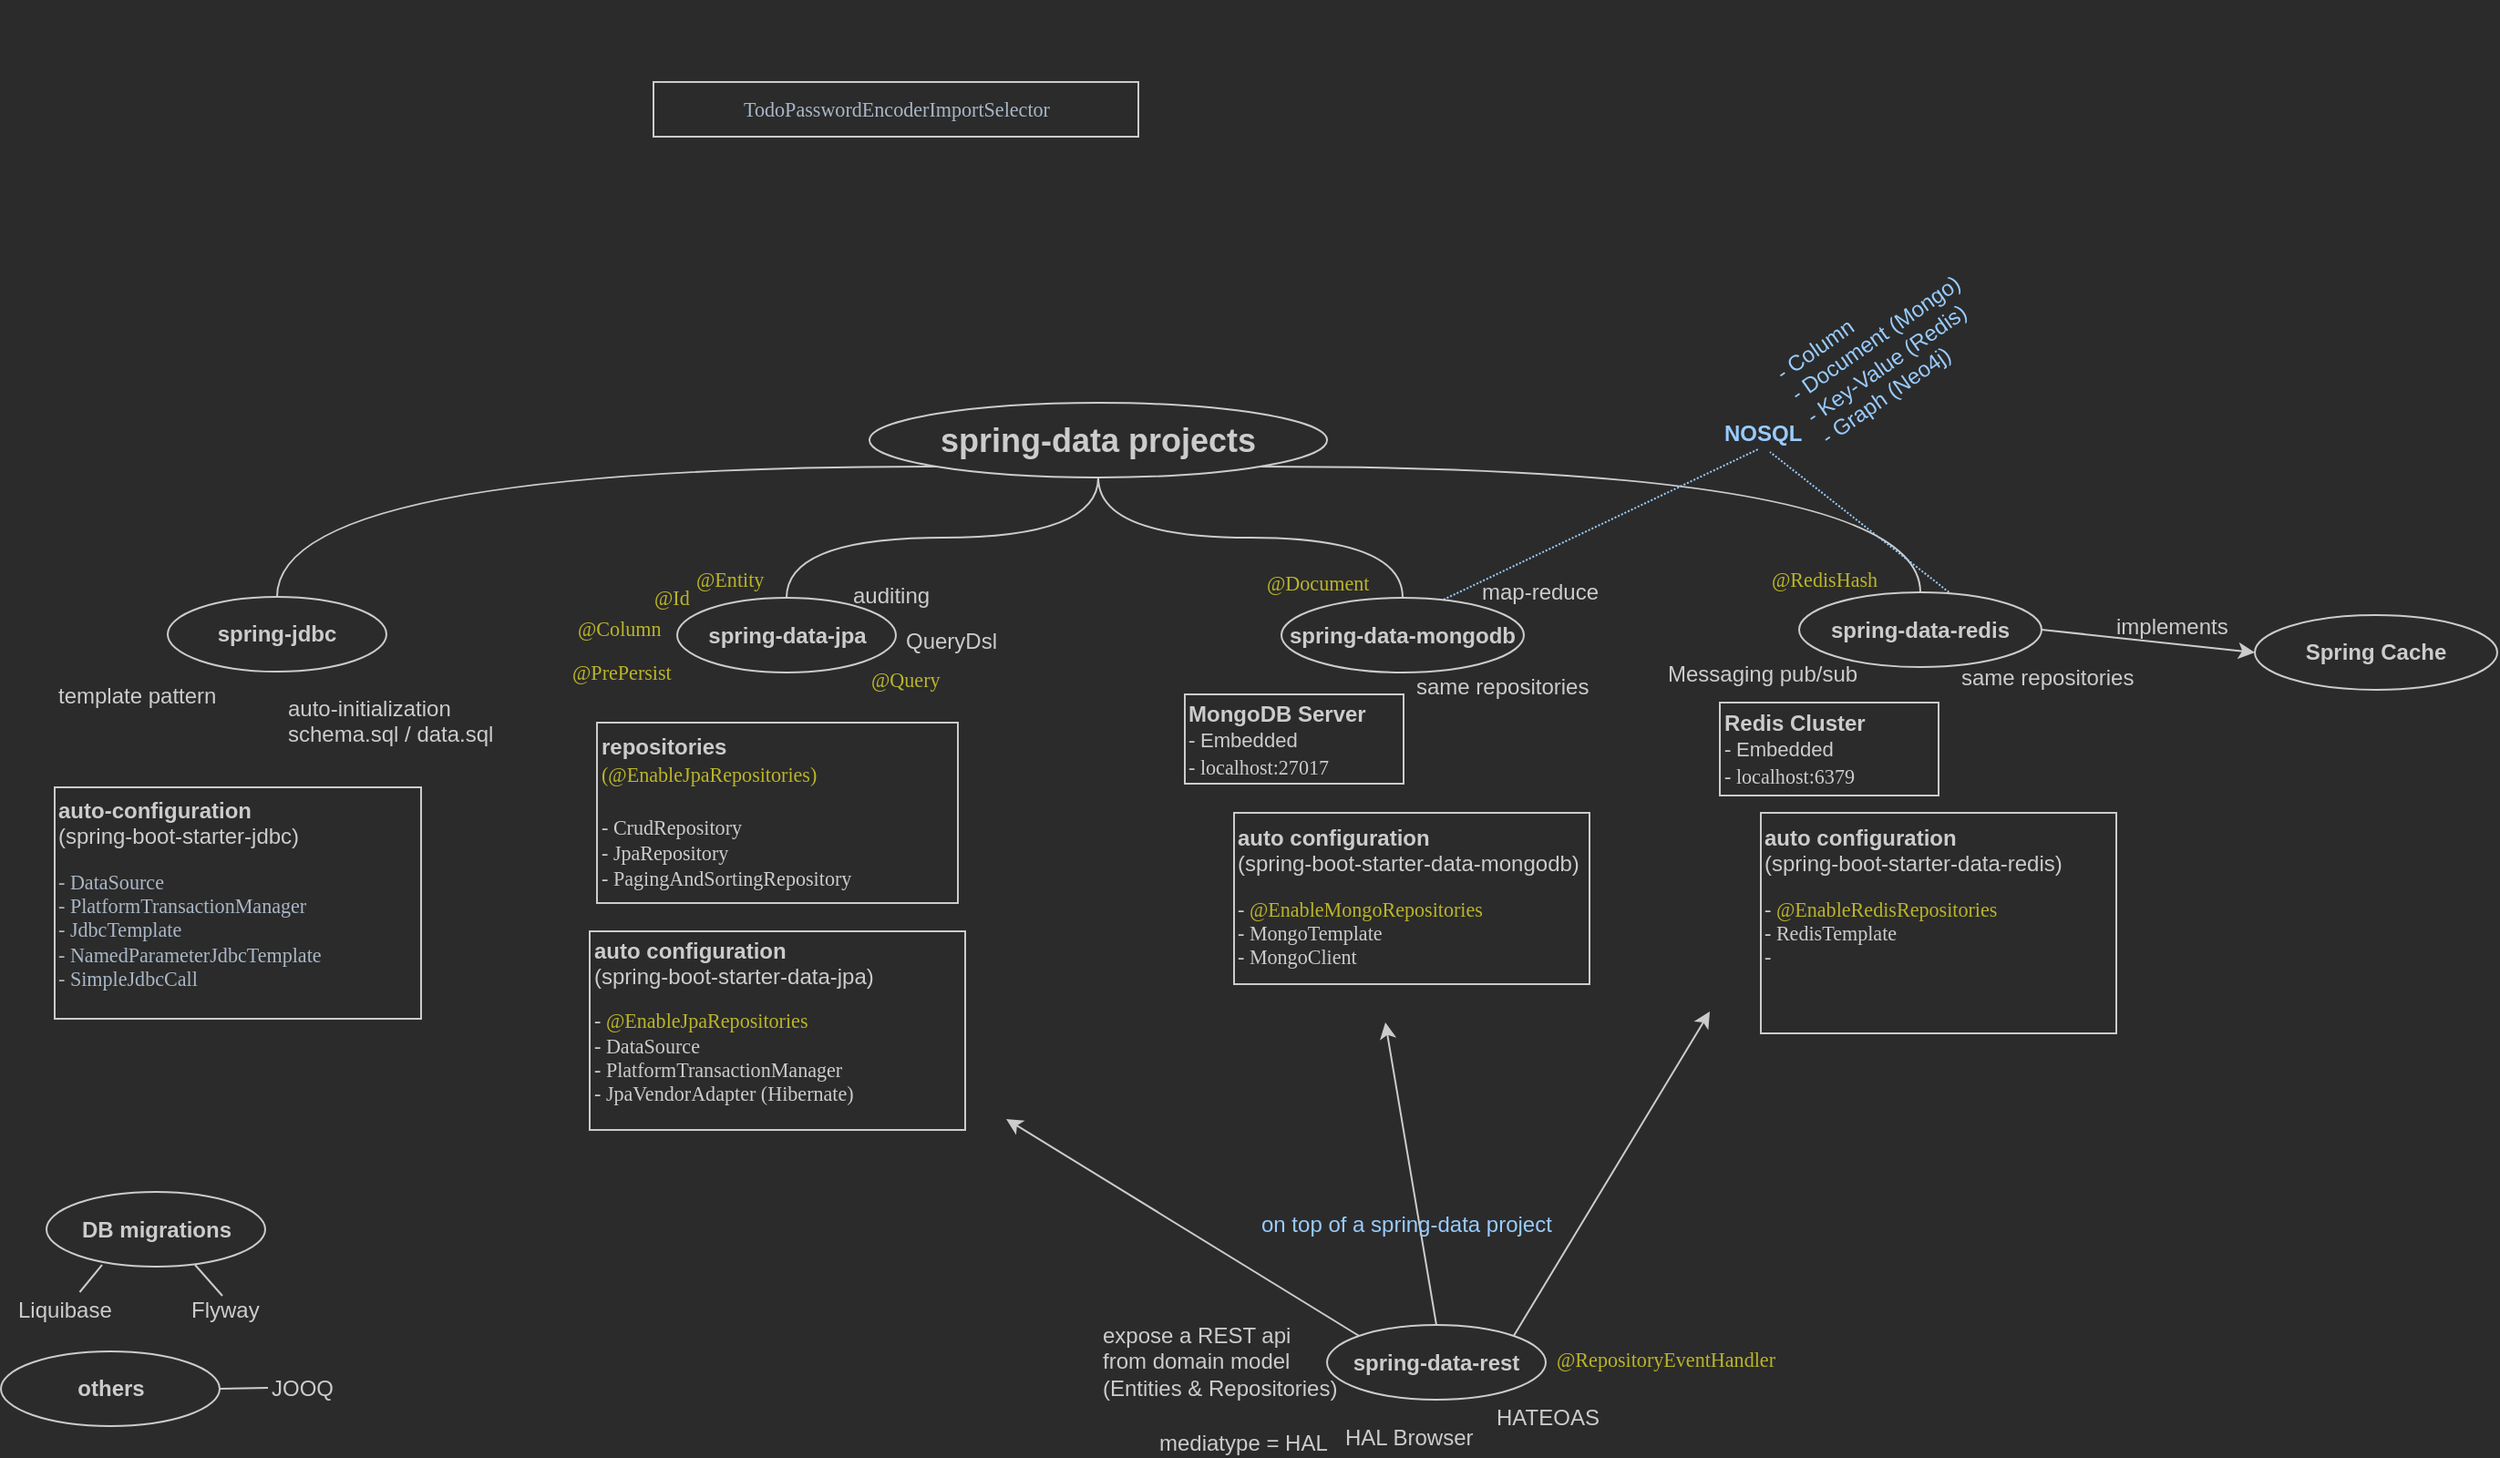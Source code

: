 <mxfile version="11.1.4" type="device"><diagram id="2p4s25PsWnLydMB6Q15i" name="Page-1"><mxGraphModel dx="1798" dy="511" grid="0" gridSize="10" guides="1" tooltips="1" connect="1" arrows="1" fold="1" page="0" pageScale="1" pageWidth="827" pageHeight="1169" background="#2b2b2b" math="0" shadow="0"><root><mxCell id="0"/><mxCell id="1" parent="0"/><mxCell id="MBEz02vB6BbBREDvc8-B-1" value="&lt;pre style=&quot;background-color: #2b2b2b ; color: #a9b7c6 ; font-family: &amp;#34;menlo&amp;#34; ; font-size: 8.3pt&quot;&gt;&lt;br&gt;&lt;/pre&gt;" style="text;html=1;resizable=0;points=[];autosize=1;align=left;verticalAlign=top;spacingTop=-4;" vertex="1" parent="1"><mxGeometry x="76" y="116" width="20" height="40" as="geometry"/></mxCell><mxCell id="MBEz02vB6BbBREDvc8-B-13" value="&lt;pre style=&quot;text-align: left ; background-color: rgb(43 , 43 , 43) ; color: rgb(169 , 183 , 198) ; font-family: &amp;#34;menlo&amp;#34; ; font-size: 8.3pt&quot;&gt;&lt;pre style=&quot;font-family: &amp;#34;menlo&amp;#34; ; font-size: 8.3pt&quot;&gt;TodoPasswordEncoderImportSelector&lt;/pre&gt;&lt;/pre&gt;" style="rounded=0;whiteSpace=wrap;html=1;fillColor=#2b2b2b;strokeColor=#CCCCCC;" vertex="1" parent="1"><mxGeometry x="54.5" y="161" width="266" height="30" as="geometry"/></mxCell><mxCell id="MBEz02vB6BbBREDvc8-B-52" style="edgeStyle=orthogonalEdgeStyle;curved=1;rounded=0;orthogonalLoop=1;jettySize=auto;html=1;exitX=0;exitY=1;exitDx=0;exitDy=0;entryX=0.5;entryY=0;entryDx=0;entryDy=0;endArrow=none;endFill=0;strokeColor=#CCCCCC;fontColor=#CCCCCC;" edge="1" parent="1" source="MBEz02vB6BbBREDvc8-B-34" target="MBEz02vB6BbBREDvc8-B-35"><mxGeometry relative="1" as="geometry"/></mxCell><mxCell id="MBEz02vB6BbBREDvc8-B-53" style="edgeStyle=orthogonalEdgeStyle;curved=1;rounded=0;orthogonalLoop=1;jettySize=auto;html=1;exitX=0.5;exitY=1;exitDx=0;exitDy=0;endArrow=none;endFill=0;strokeColor=#CCCCCC;fontColor=#CCCCCC;" edge="1" parent="1" source="MBEz02vB6BbBREDvc8-B-34" target="MBEz02vB6BbBREDvc8-B-36"><mxGeometry relative="1" as="geometry"/></mxCell><mxCell id="MBEz02vB6BbBREDvc8-B-54" style="edgeStyle=orthogonalEdgeStyle;curved=1;rounded=0;orthogonalLoop=1;jettySize=auto;html=1;exitX=0.5;exitY=1;exitDx=0;exitDy=0;entryX=0.5;entryY=0;entryDx=0;entryDy=0;endArrow=none;endFill=0;strokeColor=#CCCCCC;fontColor=#CCCCCC;" edge="1" parent="1" source="MBEz02vB6BbBREDvc8-B-34" target="MBEz02vB6BbBREDvc8-B-37"><mxGeometry relative="1" as="geometry"/></mxCell><mxCell id="MBEz02vB6BbBREDvc8-B-55" style="edgeStyle=orthogonalEdgeStyle;curved=1;rounded=0;orthogonalLoop=1;jettySize=auto;html=1;exitX=1;exitY=1;exitDx=0;exitDy=0;entryX=0.5;entryY=0;entryDx=0;entryDy=0;endArrow=none;endFill=0;strokeColor=#CCCCCC;fontColor=#CCCCCC;" edge="1" parent="1" source="MBEz02vB6BbBREDvc8-B-34" target="MBEz02vB6BbBREDvc8-B-38"><mxGeometry relative="1" as="geometry"/></mxCell><mxCell id="MBEz02vB6BbBREDvc8-B-34" value="spring-data projects" style="ellipse;whiteSpace=wrap;html=1;strokeColor=#CCCCCC;fillColor=#2b2b2b;fontColor=#CCCCCC;align=center;fontStyle=1;fontSize=18;" vertex="1" parent="1"><mxGeometry x="173" y="337" width="251" height="41" as="geometry"/></mxCell><mxCell id="MBEz02vB6BbBREDvc8-B-35" value="spring-jdbc" style="ellipse;whiteSpace=wrap;html=1;strokeColor=#CCCCCC;fillColor=#2b2b2b;fontColor=#CCCCCC;align=center;fontStyle=1" vertex="1" parent="1"><mxGeometry x="-212" y="443.5" width="120" height="41" as="geometry"/></mxCell><mxCell id="MBEz02vB6BbBREDvc8-B-36" value="spring-data-jpa" style="ellipse;whiteSpace=wrap;html=1;strokeColor=#CCCCCC;fillColor=#2b2b2b;fontColor=#CCCCCC;align=center;fontStyle=1" vertex="1" parent="1"><mxGeometry x="67.5" y="444" width="120" height="41" as="geometry"/></mxCell><mxCell id="MBEz02vB6BbBREDvc8-B-78" style="edgeStyle=none;rounded=0;orthogonalLoop=1;jettySize=auto;html=1;exitX=0.669;exitY=0.024;exitDx=0;exitDy=0;entryX=0.404;entryY=1.357;entryDx=0;entryDy=0;entryPerimeter=0;endArrow=none;endFill=0;strokeColor=#99CCFF;fontSize=12;fontColor=#99CCFF;exitPerimeter=0;dashed=1;dashPattern=1 1;" edge="1" parent="1" source="MBEz02vB6BbBREDvc8-B-37" target="MBEz02vB6BbBREDvc8-B-77"><mxGeometry relative="1" as="geometry"/></mxCell><mxCell id="MBEz02vB6BbBREDvc8-B-37" value="spring-data-mongodb" style="ellipse;whiteSpace=wrap;html=1;strokeColor=#CCCCCC;fillColor=#2b2b2b;fontColor=#CCCCCC;align=center;fontStyle=1" vertex="1" parent="1"><mxGeometry x="399" y="444" width="133" height="41" as="geometry"/></mxCell><mxCell id="MBEz02vB6BbBREDvc8-B-84" style="edgeStyle=none;rounded=0;orthogonalLoop=1;jettySize=auto;html=1;exitX=0.677;exitY=0.149;exitDx=0;exitDy=0;endArrow=none;endFill=0;strokeColor=#99CCFF;fontSize=12;fontColor=#99CCFF;exitPerimeter=0;dashed=1;dashPattern=1 1;" edge="1" parent="1" source="MBEz02vB6BbBREDvc8-B-38"><mxGeometry relative="1" as="geometry"><mxPoint x="667" y="364" as="targetPoint"/></mxGeometry></mxCell><mxCell id="MBEz02vB6BbBREDvc8-B-99" style="edgeStyle=none;rounded=0;orthogonalLoop=1;jettySize=auto;html=1;exitX=1;exitY=0.5;exitDx=0;exitDy=0;entryX=0;entryY=0.5;entryDx=0;entryDy=0;endArrow=classic;endFill=1;strokeColor=#CCCCCC;fontSize=12;fontColor=#99CCFF;startArrow=none;startFill=0;" edge="1" parent="1" source="MBEz02vB6BbBREDvc8-B-38" target="MBEz02vB6BbBREDvc8-B-97"><mxGeometry relative="1" as="geometry"/></mxCell><mxCell id="MBEz02vB6BbBREDvc8-B-38" value="spring-data-redis" style="ellipse;whiteSpace=wrap;html=1;strokeColor=#CCCCCC;fillColor=#2b2b2b;fontColor=#CCCCCC;align=center;fontStyle=1" vertex="1" parent="1"><mxGeometry x="683" y="441" width="133" height="41" as="geometry"/></mxCell><mxCell id="MBEz02vB6BbBREDvc8-B-39" value="&lt;pre style=&quot;background-color: #2b2b2b ; color: #a9b7c6 ; font-family: &amp;#34;menlo&amp;#34; ; font-size: 8.3pt&quot;&gt;&lt;br&gt;&lt;/pre&gt;" style="text;html=1;resizable=0;points=[];autosize=1;align=left;verticalAlign=top;spacingTop=-3;fontColor=#CCCCCC;" vertex="1" parent="1"><mxGeometry x="-177" y="531.5" width="10" height="37" as="geometry"/></mxCell><mxCell id="MBEz02vB6BbBREDvc8-B-48" value="auto-initialization&lt;br&gt;schema.sql / data.sql" style="text;html=1;resizable=0;points=[];autosize=1;align=left;verticalAlign=top;spacingTop=-4;fontColor=#CCCCCC;" vertex="1" parent="1"><mxGeometry x="-148.5" y="494.5" width="123" height="28" as="geometry"/></mxCell><mxCell id="MBEz02vB6BbBREDvc8-B-50" value="template pattern" style="text;html=1;resizable=0;points=[];autosize=1;align=left;verticalAlign=top;spacingTop=-4;fontColor=#CCCCCC;" vertex="1" parent="1"><mxGeometry x="-274" y="487.5" width="97" height="14" as="geometry"/></mxCell><mxCell id="MBEz02vB6BbBREDvc8-B-56" value="&lt;pre style=&quot;background-color: #2b2b2b ; color: #a9b7c6 ; font-family: &amp;#34;menlo&amp;#34; ; font-size: 8.3pt&quot;&gt;&lt;span style=&quot;color: #bbb529&quot;&gt;@Entity&lt;/span&gt;&lt;/pre&gt;" style="text;html=1;resizable=0;points=[];autosize=1;align=left;verticalAlign=top;spacingTop=-4;fontSize=18;fontColor=#CCCCCC;" vertex="1" parent="1"><mxGeometry x="76" y="413.5" width="57" height="44" as="geometry"/></mxCell><mxCell id="MBEz02vB6BbBREDvc8-B-59" value="&lt;font style=&quot;font-size: 12px&quot;&gt;auditing&lt;/font&gt;" style="text;html=1;resizable=0;points=[];autosize=1;align=left;verticalAlign=top;spacingTop=-4;fontSize=18;fontColor=#CCCCCC;" vertex="1" parent="1"><mxGeometry x="161.5" y="427.5" width="52" height="24" as="geometry"/></mxCell><mxCell id="MBEz02vB6BbBREDvc8-B-62" value="&lt;pre style=&quot;background-color: #2b2b2b ; color: #a9b7c6 ; font-family: &amp;#34;menlo&amp;#34; ; font-size: 8.3pt&quot;&gt;&lt;span style=&quot;color: #bbb529&quot;&gt;@Query&lt;/span&gt;&lt;/pre&gt;" style="text;html=1;resizable=0;points=[];autosize=1;align=left;verticalAlign=top;spacingTop=-4;fontSize=18;fontColor=#CCCCCC;" vertex="1" parent="1"><mxGeometry x="171.5" y="468.5" width="50" height="44" as="geometry"/></mxCell><mxCell id="MBEz02vB6BbBREDvc8-B-63" value="&lt;font style=&quot;font-size: 12px&quot;&gt;QueryDsl&lt;/font&gt;" style="text;html=1;resizable=0;points=[];autosize=1;align=left;verticalAlign=top;spacingTop=-4;fontSize=18;fontColor=#CCCCCC;" vertex="1" parent="1"><mxGeometry x="190.5" y="452.5" width="60" height="24" as="geometry"/></mxCell><mxCell id="MBEz02vB6BbBREDvc8-B-66" value="&lt;pre style=&quot;background-color: #2b2b2b ; color: #a9b7c6 ; font-family: &amp;#34;menlo&amp;#34; ; font-size: 8.3pt&quot;&gt;&lt;span style=&quot;color: #bbb529&quot;&gt;@Column&lt;/span&gt;&lt;/pre&gt;" style="text;html=1;resizable=0;points=[];autosize=1;align=left;verticalAlign=top;spacingTop=-4;fontSize=18;fontColor=#CCCCCC;" vertex="1" parent="1"><mxGeometry x="10.5" y="441" width="57" height="44" as="geometry"/></mxCell><mxCell id="MBEz02vB6BbBREDvc8-B-67" value="&lt;pre style=&quot;background-color: #2b2b2b ; color: #a9b7c6 ; font-family: &amp;#34;menlo&amp;#34; ; font-size: 8.3pt&quot;&gt;&lt;span style=&quot;color: #bbb529&quot;&gt;@PrePersist&lt;/span&gt;&lt;/pre&gt;" style="text;html=1;resizable=0;points=[];autosize=1;align=left;verticalAlign=top;spacingTop=-4;fontSize=18;fontColor=#CCCCCC;" vertex="1" parent="1"><mxGeometry x="7.5" y="464.5" width="83" height="44" as="geometry"/></mxCell><mxCell id="MBEz02vB6BbBREDvc8-B-68" value="&lt;pre style=&quot;background-color: #2b2b2b ; color: #a9b7c6 ; font-family: &amp;#34;menlo&amp;#34; ; font-size: 8.3pt&quot;&gt;&lt;span style=&quot;color: #bbb529&quot;&gt;@Id&lt;/span&gt;&lt;/pre&gt;" style="text;html=1;resizable=0;points=[];autosize=1;align=left;verticalAlign=top;spacingTop=-4;fontSize=18;fontColor=#CCCCCC;" vertex="1" parent="1"><mxGeometry x="52.5" y="423.5" width="30" height="44" as="geometry"/></mxCell><mxCell id="MBEz02vB6BbBREDvc8-B-72" value="&lt;pre style=&quot;background-color: #2b2b2b ; color: #a9b7c6 ; font-family: &amp;#34;menlo&amp;#34; ; font-size: 8.3pt&quot;&gt;&lt;span style=&quot;color: #bbb529&quot;&gt;@Document&lt;/span&gt;&lt;/pre&gt;" style="text;html=1;resizable=0;points=[];autosize=1;align=left;verticalAlign=top;spacingTop=-4;fontSize=18;fontColor=#CCCCCC;" vertex="1" parent="1"><mxGeometry x="389" y="415.5" width="70" height="44" as="geometry"/></mxCell><mxCell id="MBEz02vB6BbBREDvc8-B-76" value="&lt;font style=&quot;font-size: 12px&quot;&gt;map-reduce&lt;/font&gt;" style="text;html=1;resizable=0;points=[];autosize=1;align=left;verticalAlign=top;spacingTop=-4;fontSize=18;fontColor=#CCCCCC;" vertex="1" parent="1"><mxGeometry x="506.5" y="425.5" width="74" height="24" as="geometry"/></mxCell><mxCell id="MBEz02vB6BbBREDvc8-B-77" value="NOSQL" style="text;html=1;resizable=0;points=[];autosize=1;align=left;verticalAlign=top;spacingTop=-4;fontSize=12;fontColor=#99CCFF;fontStyle=1" vertex="1" parent="1"><mxGeometry x="639.5" y="343.5" width="52" height="14" as="geometry"/></mxCell><mxCell id="MBEz02vB6BbBREDvc8-B-79" value="- Column&lt;br&gt;- Document (Mongo)&lt;br&gt;- Key-Value (Redis)&lt;br&gt;- Graph (Neo4j)" style="text;html=1;resizable=0;points=[];autosize=1;align=left;verticalAlign=top;spacingTop=-4;fontSize=12;fontColor=#99CCFF;rotation=-35;" vertex="1" parent="1"><mxGeometry x="670" y="275.5" width="120" height="56" as="geometry"/></mxCell><mxCell id="MBEz02vB6BbBREDvc8-B-80" value="&lt;font style=&quot;font-size: 12px&quot;&gt;same repositories&lt;/font&gt;" style="text;html=1;resizable=0;points=[];autosize=1;align=left;verticalAlign=top;spacingTop=-4;fontSize=18;fontColor=#CCCCCC;" vertex="1" parent="1"><mxGeometry x="470.5" y="477.5" width="105" height="24" as="geometry"/></mxCell><mxCell id="MBEz02vB6BbBREDvc8-B-91" value="&lt;b style=&quot;color: rgb(204 , 204 , 204) ; text-align: center ; white-space: normal&quot;&gt;auto configuration&lt;br&gt;&lt;/b&gt;&lt;span style=&quot;color: rgb(204 , 204 , 204) ; text-align: center ; white-space: normal&quot;&gt;(spring-boot-starter-data-mongodb)&lt;br&gt;&lt;/span&gt;&lt;pre style=&quot;color: rgb(204 , 204 , 204) ; font-size: 8.3pt ; font-family: &amp;#34;menlo&amp;#34;&quot;&gt;- &lt;font color=&quot;#bbb529&quot; style=&quot;font-size: 8.3pt ; white-space: normal&quot;&gt;@EnableMongoRepositories&lt;br&gt;&lt;/font&gt;- MongoTemplate&lt;br&gt;- MongoClient&lt;/pre&gt;" style="rounded=0;whiteSpace=wrap;html=1;glass=0;strokeColor=#CCCCCC;fillColor=none;fontSize=12;fontColor=#99CCFF;align=left;verticalAlign=top;" vertex="1" parent="1"><mxGeometry x="373" y="562" width="195" height="94" as="geometry"/></mxCell><mxCell id="MBEz02vB6BbBREDvc8-B-93" value="&lt;span style=&quot;color: rgb(204 , 204 , 204) ; text-align: center ; white-space: normal&quot;&gt;&lt;b&gt;auto-configuration&lt;/b&gt;&lt;br&gt;(spring-boot-starter-jdbc)&lt;br&gt;&lt;/span&gt;&lt;pre style=&quot;background-color: rgb(43 , 43 , 43) ; color: rgb(169 , 183 , 198) ; font-family: &amp;#34;menlo&amp;#34; ; font-size: 8.3pt&quot;&gt;- DataSource&lt;br&gt;- PlatformTransactionManager&lt;br&gt;- JdbcTemplate&lt;br&gt;- NamedParameterJdbcTemplate&lt;br&gt;- SimpleJdbcCall&lt;/pre&gt;" style="rounded=0;whiteSpace=wrap;html=1;glass=0;strokeColor=#CCCCCC;fillColor=none;fontSize=12;fontColor=#99CCFF;align=left;" vertex="1" parent="1"><mxGeometry x="-274" y="548" width="201" height="127" as="geometry"/></mxCell><mxCell id="MBEz02vB6BbBREDvc8-B-94" value="&lt;span style=&quot;color: rgb(204 , 204 , 204) ; text-align: center ; white-space: normal&quot;&gt;&lt;b&gt;repositories&lt;br&gt;&lt;/b&gt;&lt;/span&gt;&lt;span style=&quot;color: rgb(187 , 181 , 41) ; font-family: &amp;#34;menlo&amp;#34; ; font-size: 8.3pt&quot;&gt;(@EnableJpaRepositories)&lt;/span&gt;&lt;span style=&quot;color: rgb(204 , 204 , 204) ; text-align: center ; white-space: normal&quot;&gt;&lt;b&gt;&lt;br&gt;&lt;/b&gt;&lt;/span&gt;&lt;span style=&quot;color: rgb(204 , 204 , 204) ; font-family: &amp;#34;menlo&amp;#34; ; font-size: 8.3pt ; background-color: rgb(43 , 43 , 43)&quot;&gt;&lt;br&gt;- CrudRepository&lt;br&gt;&lt;/span&gt;&lt;span style=&quot;color: rgb(204 , 204 , 204) ; font-family: &amp;#34;menlo&amp;#34; ; font-size: 8.3pt ; background-color: rgb(43 , 43 , 43)&quot;&gt;- JpaRepository&lt;br&gt;&lt;/span&gt;&lt;span style=&quot;color: rgb(204 , 204 , 204) ; font-family: &amp;#34;menlo&amp;#34; ; font-size: 8.3pt ; background-color: rgb(43 , 43 , 43)&quot;&gt;- PagingAndSortingRepository&lt;/span&gt;" style="rounded=0;whiteSpace=wrap;html=1;glass=0;strokeColor=#CCCCCC;fillColor=none;fontSize=12;fontColor=#99CCFF;align=left;" vertex="1" parent="1"><mxGeometry x="23.5" y="512.5" width="198" height="99" as="geometry"/></mxCell><mxCell id="MBEz02vB6BbBREDvc8-B-95" value="&lt;span style=&quot;color: rgb(204 , 204 , 204) ; text-align: center ; white-space: normal&quot;&gt;&lt;b&gt;auto configuration&lt;br&gt;&lt;/b&gt;(spring-boot-starter-data-jpa)&lt;br&gt;&lt;/span&gt;&lt;pre style=&quot;color: rgb(204 , 204 , 204) ; background-color: rgb(43 , 43 , 43) ; font-family: &amp;#34;menlo&amp;#34; ; font-size: 8.3pt&quot;&gt;&lt;pre style=&quot;font-family: &amp;#34;menlo&amp;#34; ; font-size: 8.3pt&quot;&gt;-&lt;font color=&quot;#bbb529&quot;&gt; @EnableJpaRepositories&lt;br&gt;&lt;/font&gt;- DataSource&lt;br&gt;- PlatformTransactionManager&lt;br&gt;- JpaVendorAdapter (Hibernate)&lt;/pre&gt;&lt;/pre&gt;" style="rounded=0;whiteSpace=wrap;html=1;glass=0;strokeColor=#CCCCCC;fillColor=none;fontSize=12;fontColor=#99CCFF;align=left;" vertex="1" parent="1"><mxGeometry x="19.5" y="627" width="206" height="109" as="geometry"/></mxCell><mxCell id="MBEz02vB6BbBREDvc8-B-96" value="&lt;span style=&quot;color: rgb(204 , 204 , 204) ; text-align: center ; white-space: normal&quot;&gt;&lt;b&gt;MongoDB Server&lt;/b&gt;&lt;/span&gt;&lt;span style=&quot;color: rgb(204 , 204 , 204) ; font-size: 8.3pt ; background-color: rgb(43 , 43 , 43) ; font-family: &amp;#34;menlo&amp;#34;&quot;&gt;&lt;br&gt;-&amp;nbsp;&lt;/span&gt;&lt;span style=&quot;color: rgb(204 , 204 , 204) ; font-size: 8.3pt ; background-color: rgb(43 , 43 , 43)&quot;&gt;Embedded&lt;br&gt;&lt;/span&gt;&lt;span style=&quot;color: rgb(204 , 204 , 204) ; font-family: &amp;#34;menlo&amp;#34; ; font-size: 8.3pt ; background-color: rgb(43 , 43 , 43)&quot;&gt;-&amp;nbsp;&lt;/span&gt;&lt;span style=&quot;color: rgb(204 , 204 , 204) ; font-family: &amp;#34;menlo&amp;#34; ; background-color: rgb(43 , 43 , 43) ; font-size: 11.067px&quot;&gt;localhost:27017&lt;br&gt;&lt;/span&gt;" style="rounded=0;whiteSpace=wrap;html=1;glass=0;strokeColor=#CCCCCC;fillColor=none;fontSize=12;fontColor=#99CCFF;align=left;" vertex="1" parent="1"><mxGeometry x="346" y="497" width="120" height="49" as="geometry"/></mxCell><mxCell id="MBEz02vB6BbBREDvc8-B-97" value="Spring Cache" style="ellipse;whiteSpace=wrap;html=1;strokeColor=#CCCCCC;fillColor=#2b2b2b;fontColor=#CCCCCC;align=center;fontStyle=1" vertex="1" parent="1"><mxGeometry x="933" y="453.5" width="133" height="41" as="geometry"/></mxCell><mxCell id="MBEz02vB6BbBREDvc8-B-100" value="&lt;font color=&quot;#cccccc&quot;&gt;implements&lt;/font&gt;" style="text;html=1;resizable=0;points=[];autosize=1;align=left;verticalAlign=top;spacingTop=-4;fontSize=12;fontColor=#99CCFF;" vertex="1" parent="1"><mxGeometry x="855" y="449.5" width="71" height="14" as="geometry"/></mxCell><mxCell id="MBEz02vB6BbBREDvc8-B-101" value="&lt;pre style=&quot;background-color: #2b2b2b ; color: #a9b7c6 ; font-family: &amp;#34;menlo&amp;#34; ; font-size: 8.3pt&quot;&gt;&lt;span style=&quot;color: #bbb529&quot;&gt;@RedisHash&lt;/span&gt;&lt;/pre&gt;" style="text;html=1;resizable=0;points=[];autosize=1;align=left;verticalAlign=top;spacingTop=-4;fontSize=18;fontColor=#CCCCCC;" vertex="1" parent="1"><mxGeometry x="665.5" y="413.5" width="77" height="44" as="geometry"/></mxCell><mxCell id="MBEz02vB6BbBREDvc8-B-102" value="&lt;span style=&quot;color: rgb(204 , 204 , 204) ; text-align: center ; white-space: normal&quot;&gt;&lt;b&gt;Redis Cluster&lt;/b&gt;&lt;/span&gt;&lt;span style=&quot;color: rgb(204 , 204 , 204) ; font-size: 8.3pt ; background-color: rgb(43 , 43 , 43) ; font-family: &amp;#34;menlo&amp;#34;&quot;&gt;&lt;br&gt;&lt;/span&gt;&lt;span style=&quot;color: rgb(204 , 204 , 204) ; font-size: 8.3pt ; background-color: rgb(43 , 43 , 43) ; font-family: &amp;#34;menlo&amp;#34;&quot;&gt;-&amp;nbsp;&lt;/span&gt;&lt;span style=&quot;color: rgb(204 , 204 , 204) ; font-size: 8.3pt ; background-color: rgb(43 , 43 , 43)&quot;&gt;Embedded&lt;br&gt;&lt;/span&gt;&lt;span style=&quot;color: rgb(204 , 204 , 204) ; font-family: &amp;#34;menlo&amp;#34; ; font-size: 8.3pt ; background-color: rgb(43 , 43 , 43)&quot;&gt;-&amp;nbsp;&lt;/span&gt;&lt;span style=&quot;color: rgb(204 , 204 , 204) ; font-family: &amp;#34;menlo&amp;#34; ; background-color: rgb(43 , 43 , 43) ; font-size: 11.067px&quot;&gt;localhost:6379&lt;br&gt;&lt;/span&gt;" style="rounded=0;whiteSpace=wrap;html=1;glass=0;strokeColor=#CCCCCC;fillColor=none;fontSize=12;fontColor=#99CCFF;align=left;" vertex="1" parent="1"><mxGeometry x="639.5" y="501.5" width="120" height="51" as="geometry"/></mxCell><mxCell id="MBEz02vB6BbBREDvc8-B-103" value="&lt;b style=&quot;color: rgb(204 , 204 , 204) ; text-align: center ; white-space: normal&quot;&gt;auto configuration&lt;br&gt;&lt;/b&gt;&lt;span style=&quot;color: rgb(204 , 204 , 204) ; text-align: center ; white-space: normal&quot;&gt;(spring-boot-starter-data-redis)&lt;br&gt;&lt;/span&gt;&lt;pre style=&quot;color: rgb(204 , 204 , 204) ; font-size: 8.3pt ; font-family: &amp;#34;menlo&amp;#34;&quot;&gt;- &lt;font color=&quot;#bbb529&quot; style=&quot;font-size: 8.3pt ; white-space: normal&quot;&gt;@EnableRedisRepositories&lt;br&gt;&lt;/font&gt;- RedisTemplate&lt;br&gt;-&lt;/pre&gt;" style="rounded=0;whiteSpace=wrap;html=1;glass=0;strokeColor=#CCCCCC;fillColor=none;fontSize=12;fontColor=#99CCFF;align=left;verticalAlign=top;" vertex="1" parent="1"><mxGeometry x="662" y="562" width="195" height="121" as="geometry"/></mxCell><mxCell id="MBEz02vB6BbBREDvc8-B-104" value="&lt;font style=&quot;font-size: 12px&quot;&gt;same repositories&lt;/font&gt;" style="text;html=1;resizable=0;points=[];autosize=1;align=left;verticalAlign=top;spacingTop=-4;fontSize=18;fontColor=#CCCCCC;" vertex="1" parent="1"><mxGeometry x="769.5" y="473" width="105" height="24" as="geometry"/></mxCell><mxCell id="MBEz02vB6BbBREDvc8-B-106" value="&lt;font style=&quot;font-size: 12px&quot;&gt;Messaging pub/sub&lt;br&gt;&lt;/font&gt;" style="text;html=1;resizable=0;points=[];autosize=1;align=left;verticalAlign=top;spacingTop=-4;fontSize=18;fontColor=#CCCCCC;" vertex="1" parent="1"><mxGeometry x="608.5" y="471" width="114" height="24" as="geometry"/></mxCell><mxCell id="MBEz02vB6BbBREDvc8-B-108" style="edgeStyle=none;rounded=0;orthogonalLoop=1;jettySize=auto;html=1;exitX=0;exitY=0;exitDx=0;exitDy=0;startArrow=none;startFill=0;endArrow=classic;endFill=1;strokeColor=#CCCCCC;fontSize=12;fontColor=#99CCFF;" edge="1" parent="1" source="MBEz02vB6BbBREDvc8-B-107"><mxGeometry relative="1" as="geometry"><mxPoint x="248" y="730" as="targetPoint"/></mxGeometry></mxCell><mxCell id="MBEz02vB6BbBREDvc8-B-109" style="edgeStyle=none;rounded=0;orthogonalLoop=1;jettySize=auto;html=1;exitX=0.5;exitY=0;exitDx=0;exitDy=0;startArrow=none;startFill=0;endArrow=classic;endFill=1;strokeColor=#CCCCCC;fontSize=12;fontColor=#99CCFF;" edge="1" parent="1" source="MBEz02vB6BbBREDvc8-B-107"><mxGeometry relative="1" as="geometry"><mxPoint x="456" y="677" as="targetPoint"/></mxGeometry></mxCell><mxCell id="MBEz02vB6BbBREDvc8-B-110" style="edgeStyle=none;rounded=0;orthogonalLoop=1;jettySize=auto;html=1;exitX=1;exitY=0;exitDx=0;exitDy=0;startArrow=none;startFill=0;endArrow=classic;endFill=1;strokeColor=#CCCCCC;fontSize=12;fontColor=#99CCFF;" edge="1" parent="1" source="MBEz02vB6BbBREDvc8-B-107"><mxGeometry relative="1" as="geometry"><mxPoint x="634" y="671" as="targetPoint"/></mxGeometry></mxCell><mxCell id="MBEz02vB6BbBREDvc8-B-107" value="spring-data-rest" style="ellipse;whiteSpace=wrap;html=1;strokeColor=#CCCCCC;fillColor=#2b2b2b;fontColor=#CCCCCC;align=center;fontStyle=1" vertex="1" parent="1"><mxGeometry x="424" y="843" width="120" height="41" as="geometry"/></mxCell><mxCell id="MBEz02vB6BbBREDvc8-B-111" value="on top of a spring-data project" style="text;html=1;resizable=0;points=[];autosize=1;align=left;verticalAlign=top;spacingTop=-4;fontSize=12;fontColor=#99CCFF;" vertex="1" parent="1"><mxGeometry x="386" y="778" width="169" height="14" as="geometry"/></mxCell><mxCell id="MBEz02vB6BbBREDvc8-B-113" value="expose a REST api &lt;br&gt;from domain model &lt;br&gt;(Entities &amp;amp; Repositories)" style="text;html=1;resizable=0;points=[];autosize=1;align=left;verticalAlign=top;spacingTop=-4;fontSize=12;fontColor=#CCCCCC;" vertex="1" parent="1"><mxGeometry x="298.5" y="839" width="139" height="42" as="geometry"/></mxCell><mxCell id="MBEz02vB6BbBREDvc8-B-114" value="mediatype = HAL" style="text;html=1;resizable=0;points=[];autosize=1;align=left;verticalAlign=top;spacingTop=-4;fontSize=12;fontColor=#CCCCCC;" vertex="1" parent="1"><mxGeometry x="330" y="898" width="102" height="14" as="geometry"/></mxCell><mxCell id="MBEz02vB6BbBREDvc8-B-115" value="HAL Browser" style="text;html=1;resizable=0;points=[];autosize=1;align=left;verticalAlign=top;spacingTop=-4;fontSize=12;fontColor=#CCCCCC;" vertex="1" parent="1"><mxGeometry x="432" y="895" width="81" height="14" as="geometry"/></mxCell><mxCell id="MBEz02vB6BbBREDvc8-B-116" value="HATEOAS" style="text;html=1;resizable=0;points=[];autosize=1;align=left;verticalAlign=top;spacingTop=-4;fontSize=12;fontColor=#CCCCCC;" vertex="1" parent="1"><mxGeometry x="514.5" y="884" width="66" height="14" as="geometry"/></mxCell><mxCell id="MBEz02vB6BbBREDvc8-B-117" value="&lt;pre style=&quot;background-color: #2b2b2b ; color: #a9b7c6 ; font-family: &amp;#34;menlo&amp;#34; ; font-size: 8.3pt&quot;&gt;&lt;span style=&quot;color: #bbb529&quot;&gt;@RepositoryEventHandler&lt;/span&gt;&lt;/pre&gt;" style="text;html=1;resizable=0;points=[];autosize=1;align=left;verticalAlign=top;spacingTop=-4;fontSize=12;fontColor=#CCCCCC;" vertex="1" parent="1"><mxGeometry x="547.5" y="842" width="163" height="36" as="geometry"/></mxCell><mxCell id="MBEz02vB6BbBREDvc8-B-125" style="edgeStyle=none;rounded=0;orthogonalLoop=1;jettySize=auto;html=1;exitX=0.254;exitY=0.976;exitDx=0;exitDy=0;startArrow=none;startFill=0;endArrow=none;endFill=0;strokeColor=#CCCCCC;fontSize=12;fontColor=#CCCCCC;exitPerimeter=0;" edge="1" parent="1" source="MBEz02vB6BbBREDvc8-B-119" target="MBEz02vB6BbBREDvc8-B-124"><mxGeometry relative="1" as="geometry"/></mxCell><mxCell id="MBEz02vB6BbBREDvc8-B-127" style="edgeStyle=none;rounded=0;orthogonalLoop=1;jettySize=auto;html=1;exitX=0.679;exitY=0.976;exitDx=0;exitDy=0;entryX=0.404;entryY=0.143;entryDx=0;entryDy=0;entryPerimeter=0;startArrow=none;startFill=0;endArrow=none;endFill=0;strokeColor=#CCCCCC;fontSize=12;fontColor=#CCCCCC;exitPerimeter=0;" edge="1" parent="1" source="MBEz02vB6BbBREDvc8-B-119" target="MBEz02vB6BbBREDvc8-B-126"><mxGeometry relative="1" as="geometry"/></mxCell><mxCell id="MBEz02vB6BbBREDvc8-B-119" value="DB migrations" style="ellipse;whiteSpace=wrap;html=1;strokeColor=#CCCCCC;fillColor=#2b2b2b;fontColor=#CCCCCC;align=center;fontStyle=1" vertex="1" parent="1"><mxGeometry x="-278.5" y="770" width="120" height="41" as="geometry"/></mxCell><mxCell id="MBEz02vB6BbBREDvc8-B-128" style="edgeStyle=none;rounded=0;orthogonalLoop=1;jettySize=auto;html=1;exitX=1;exitY=0.5;exitDx=0;exitDy=0;entryX=0;entryY=0.714;entryDx=0;entryDy=0;entryPerimeter=0;startArrow=none;startFill=0;endArrow=none;endFill=0;strokeColor=#CCCCCC;fontSize=12;fontColor=#CCCCCC;" edge="1" parent="1" source="MBEz02vB6BbBREDvc8-B-120" target="MBEz02vB6BbBREDvc8-B-122"><mxGeometry relative="1" as="geometry"/></mxCell><mxCell id="MBEz02vB6BbBREDvc8-B-120" value="others" style="ellipse;whiteSpace=wrap;html=1;strokeColor=#CCCCCC;fillColor=#2b2b2b;fontColor=#CCCCCC;align=center;fontStyle=1" vertex="1" parent="1"><mxGeometry x="-303.5" y="857.5" width="120" height="41" as="geometry"/></mxCell><mxCell id="MBEz02vB6BbBREDvc8-B-122" value="JOOQ" style="text;html=1;resizable=0;points=[];autosize=1;align=left;verticalAlign=top;spacingTop=-4;fontSize=12;fontColor=#CCCCCC;" vertex="1" parent="1"><mxGeometry x="-157" y="867.5" width="44" height="14" as="geometry"/></mxCell><mxCell id="MBEz02vB6BbBREDvc8-B-124" value="Liquibase" style="text;html=1;resizable=0;points=[];autosize=1;align=left;verticalAlign=top;spacingTop=-4;fontSize=12;fontColor=#CCCCCC;" vertex="1" parent="1"><mxGeometry x="-296.5" y="825" width="61" height="14" as="geometry"/></mxCell><mxCell id="MBEz02vB6BbBREDvc8-B-126" value="Flyway" style="text;html=1;resizable=0;points=[];autosize=1;align=left;verticalAlign=top;spacingTop=-4;fontSize=12;fontColor=#CCCCCC;" vertex="1" parent="1"><mxGeometry x="-201" y="825" width="47" height="14" as="geometry"/></mxCell></root></mxGraphModel></diagram></mxfile>